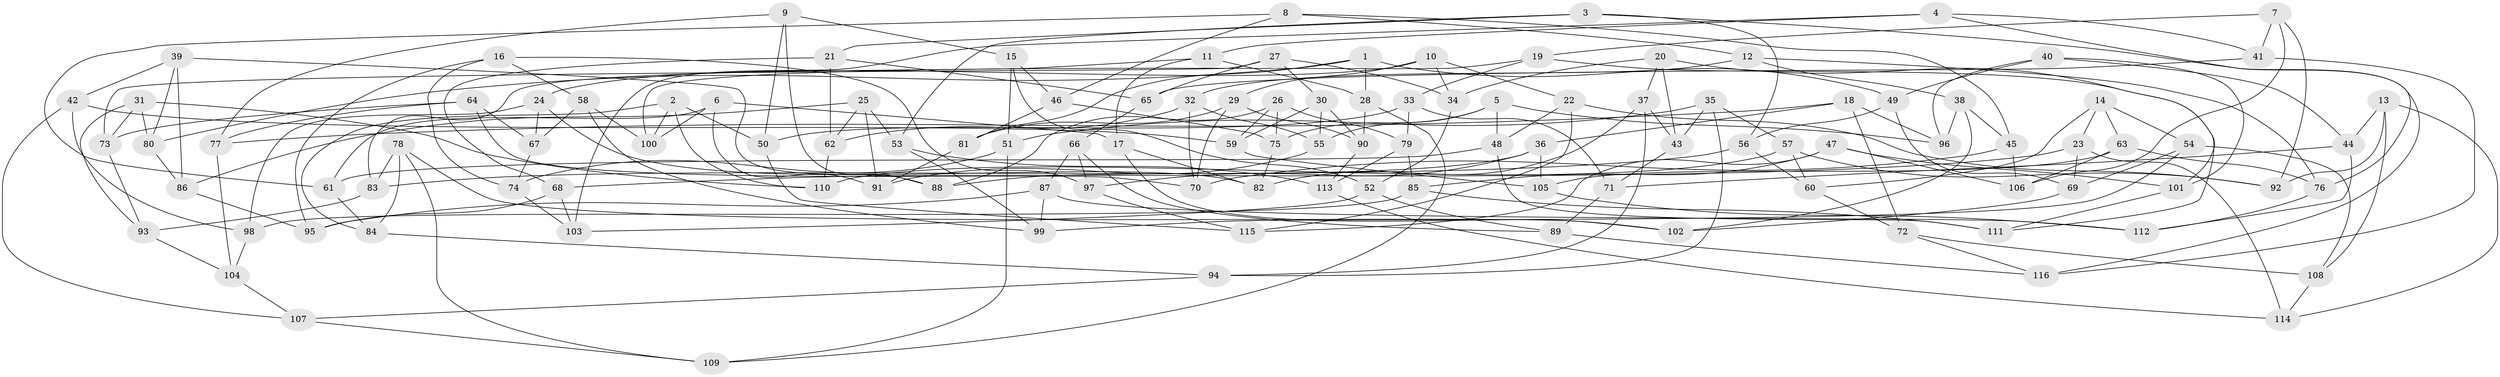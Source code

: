 // Generated by graph-tools (version 1.1) at 2025/27/03/09/25 03:27:00]
// undirected, 116 vertices, 232 edges
graph export_dot {
graph [start="1"]
  node [color=gray90,style=filled];
  1;
  2;
  3;
  4;
  5;
  6;
  7;
  8;
  9;
  10;
  11;
  12;
  13;
  14;
  15;
  16;
  17;
  18;
  19;
  20;
  21;
  22;
  23;
  24;
  25;
  26;
  27;
  28;
  29;
  30;
  31;
  32;
  33;
  34;
  35;
  36;
  37;
  38;
  39;
  40;
  41;
  42;
  43;
  44;
  45;
  46;
  47;
  48;
  49;
  50;
  51;
  52;
  53;
  54;
  55;
  56;
  57;
  58;
  59;
  60;
  61;
  62;
  63;
  64;
  65;
  66;
  67;
  68;
  69;
  70;
  71;
  72;
  73;
  74;
  75;
  76;
  77;
  78;
  79;
  80;
  81;
  82;
  83;
  84;
  85;
  86;
  87;
  88;
  89;
  90;
  91;
  92;
  93;
  94;
  95;
  96;
  97;
  98;
  99;
  100;
  101;
  102;
  103;
  104;
  105;
  106;
  107;
  108;
  109;
  110;
  111;
  112;
  113;
  114;
  115;
  116;
  1 -- 81;
  1 -- 49;
  1 -- 80;
  1 -- 28;
  2 -- 100;
  2 -- 84;
  2 -- 110;
  2 -- 50;
  3 -- 116;
  3 -- 53;
  3 -- 56;
  3 -- 21;
  4 -- 76;
  4 -- 103;
  4 -- 41;
  4 -- 11;
  5 -- 96;
  5 -- 75;
  5 -- 55;
  5 -- 48;
  6 -- 100;
  6 -- 61;
  6 -- 17;
  6 -- 91;
  7 -- 41;
  7 -- 92;
  7 -- 106;
  7 -- 19;
  8 -- 12;
  8 -- 46;
  8 -- 61;
  8 -- 45;
  9 -- 88;
  9 -- 50;
  9 -- 15;
  9 -- 77;
  10 -- 24;
  10 -- 29;
  10 -- 22;
  10 -- 34;
  11 -- 17;
  11 -- 83;
  11 -- 28;
  12 -- 38;
  12 -- 32;
  12 -- 76;
  13 -- 92;
  13 -- 114;
  13 -- 108;
  13 -- 44;
  14 -- 54;
  14 -- 23;
  14 -- 60;
  14 -- 63;
  15 -- 51;
  15 -- 52;
  15 -- 46;
  16 -- 74;
  16 -- 58;
  16 -- 95;
  16 -- 97;
  17 -- 82;
  17 -- 102;
  18 -- 36;
  18 -- 72;
  18 -- 77;
  18 -- 96;
  19 -- 111;
  19 -- 33;
  19 -- 100;
  20 -- 37;
  20 -- 43;
  20 -- 101;
  20 -- 34;
  21 -- 62;
  21 -- 65;
  21 -- 68;
  22 -- 115;
  22 -- 48;
  22 -- 92;
  23 -- 69;
  23 -- 68;
  23 -- 114;
  24 -- 67;
  24 -- 82;
  24 -- 98;
  25 -- 91;
  25 -- 86;
  25 -- 53;
  25 -- 62;
  26 -- 59;
  26 -- 75;
  26 -- 79;
  26 -- 88;
  27 -- 34;
  27 -- 73;
  27 -- 65;
  27 -- 30;
  28 -- 109;
  28 -- 90;
  29 -- 70;
  29 -- 90;
  29 -- 81;
  30 -- 59;
  30 -- 90;
  30 -- 55;
  31 -- 93;
  31 -- 80;
  31 -- 73;
  31 -- 110;
  32 -- 62;
  32 -- 55;
  32 -- 70;
  33 -- 50;
  33 -- 79;
  33 -- 71;
  34 -- 52;
  35 -- 94;
  35 -- 51;
  35 -- 43;
  35 -- 57;
  36 -- 88;
  36 -- 97;
  36 -- 105;
  37 -- 82;
  37 -- 43;
  37 -- 94;
  38 -- 102;
  38 -- 45;
  38 -- 96;
  39 -- 80;
  39 -- 88;
  39 -- 86;
  39 -- 42;
  40 -- 101;
  40 -- 96;
  40 -- 49;
  40 -- 44;
  41 -- 116;
  41 -- 65;
  42 -- 107;
  42 -- 59;
  42 -- 98;
  43 -- 71;
  44 -- 71;
  44 -- 112;
  45 -- 70;
  45 -- 106;
  46 -- 75;
  46 -- 81;
  47 -- 106;
  47 -- 85;
  47 -- 115;
  47 -- 101;
  48 -- 61;
  48 -- 111;
  49 -- 56;
  49 -- 69;
  50 -- 115;
  51 -- 109;
  51 -- 74;
  52 -- 89;
  52 -- 103;
  53 -- 113;
  53 -- 99;
  54 -- 108;
  54 -- 69;
  54 -- 99;
  55 -- 91;
  56 -- 60;
  56 -- 83;
  57 -- 92;
  57 -- 60;
  57 -- 110;
  58 -- 67;
  58 -- 99;
  58 -- 100;
  59 -- 105;
  60 -- 72;
  61 -- 84;
  62 -- 110;
  63 -- 105;
  63 -- 106;
  63 -- 76;
  64 -- 77;
  64 -- 67;
  64 -- 73;
  64 -- 70;
  65 -- 66;
  66 -- 87;
  66 -- 89;
  66 -- 97;
  67 -- 74;
  68 -- 103;
  68 -- 95;
  69 -- 102;
  71 -- 89;
  72 -- 116;
  72 -- 108;
  73 -- 93;
  74 -- 103;
  75 -- 82;
  76 -- 112;
  77 -- 104;
  78 -- 109;
  78 -- 83;
  78 -- 84;
  78 -- 102;
  79 -- 85;
  79 -- 113;
  80 -- 86;
  81 -- 91;
  83 -- 93;
  84 -- 94;
  85 -- 98;
  85 -- 111;
  86 -- 95;
  87 -- 99;
  87 -- 112;
  87 -- 95;
  89 -- 116;
  90 -- 113;
  93 -- 104;
  94 -- 107;
  97 -- 115;
  98 -- 104;
  101 -- 111;
  104 -- 107;
  105 -- 112;
  107 -- 109;
  108 -- 114;
  113 -- 114;
}
